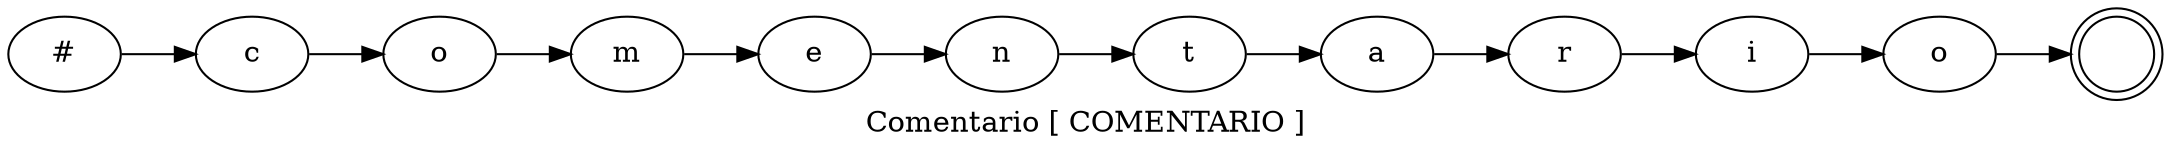 digraph grafico {
rankdir=LR;
label="Comentario [ COMENTARIO ]";
node0 [label="#"];
node0 -> node1;
node1 [label="c"];
node1 -> node2;
node2 [label="o"];
node2 -> node3;
node3 [label="m"];
node3 -> node4;
node4 [label="e"];
node4 -> node5;
node5 [label="n"];
node5 -> node6;
node6 [label="t"];
node6 -> node7;
node7 [label="a"];
node7 -> node8;
node8 [label="r"];
node8 -> node9;
node9 [label="i"];
node9 -> node10;
node10 [label="o"];
node10 -> node11;
node11 [label=" "];
node11 [shape=doublecircle];
}

